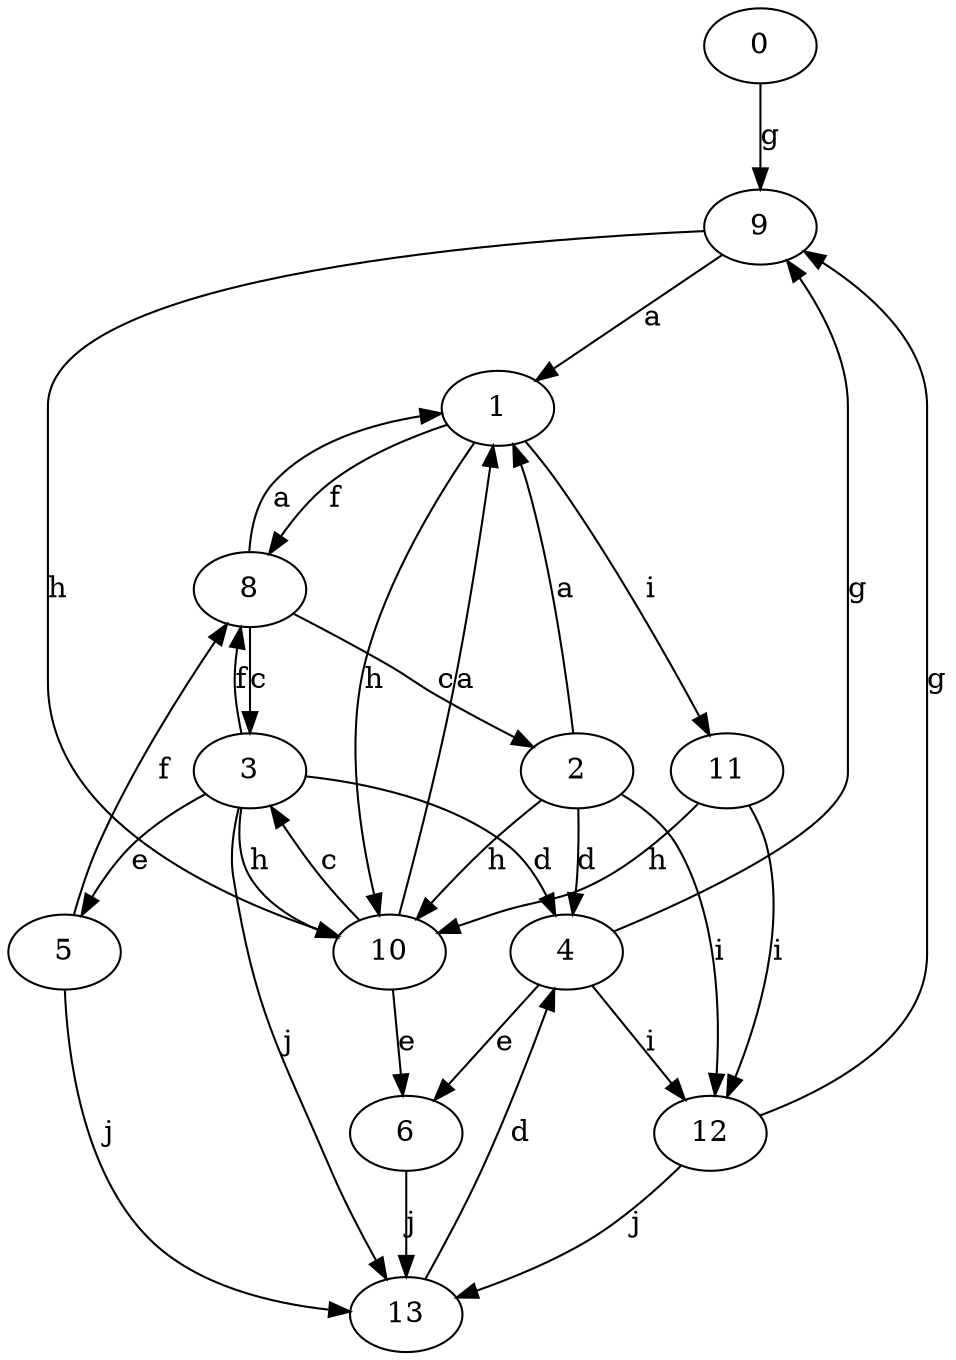 strict digraph  {
0;
1;
2;
3;
4;
5;
6;
8;
9;
10;
11;
12;
13;
0 -> 9  [label=g];
1 -> 8  [label=f];
1 -> 10  [label=h];
1 -> 11  [label=i];
2 -> 1  [label=a];
2 -> 4  [label=d];
2 -> 10  [label=h];
2 -> 12  [label=i];
3 -> 4  [label=d];
3 -> 5  [label=e];
3 -> 8  [label=f];
3 -> 10  [label=h];
3 -> 13  [label=j];
4 -> 6  [label=e];
4 -> 9  [label=g];
4 -> 12  [label=i];
5 -> 8  [label=f];
5 -> 13  [label=j];
6 -> 13  [label=j];
8 -> 1  [label=a];
8 -> 2  [label=c];
8 -> 3  [label=c];
9 -> 1  [label=a];
9 -> 10  [label=h];
10 -> 1  [label=a];
10 -> 3  [label=c];
10 -> 6  [label=e];
11 -> 10  [label=h];
11 -> 12  [label=i];
12 -> 9  [label=g];
12 -> 13  [label=j];
13 -> 4  [label=d];
}

